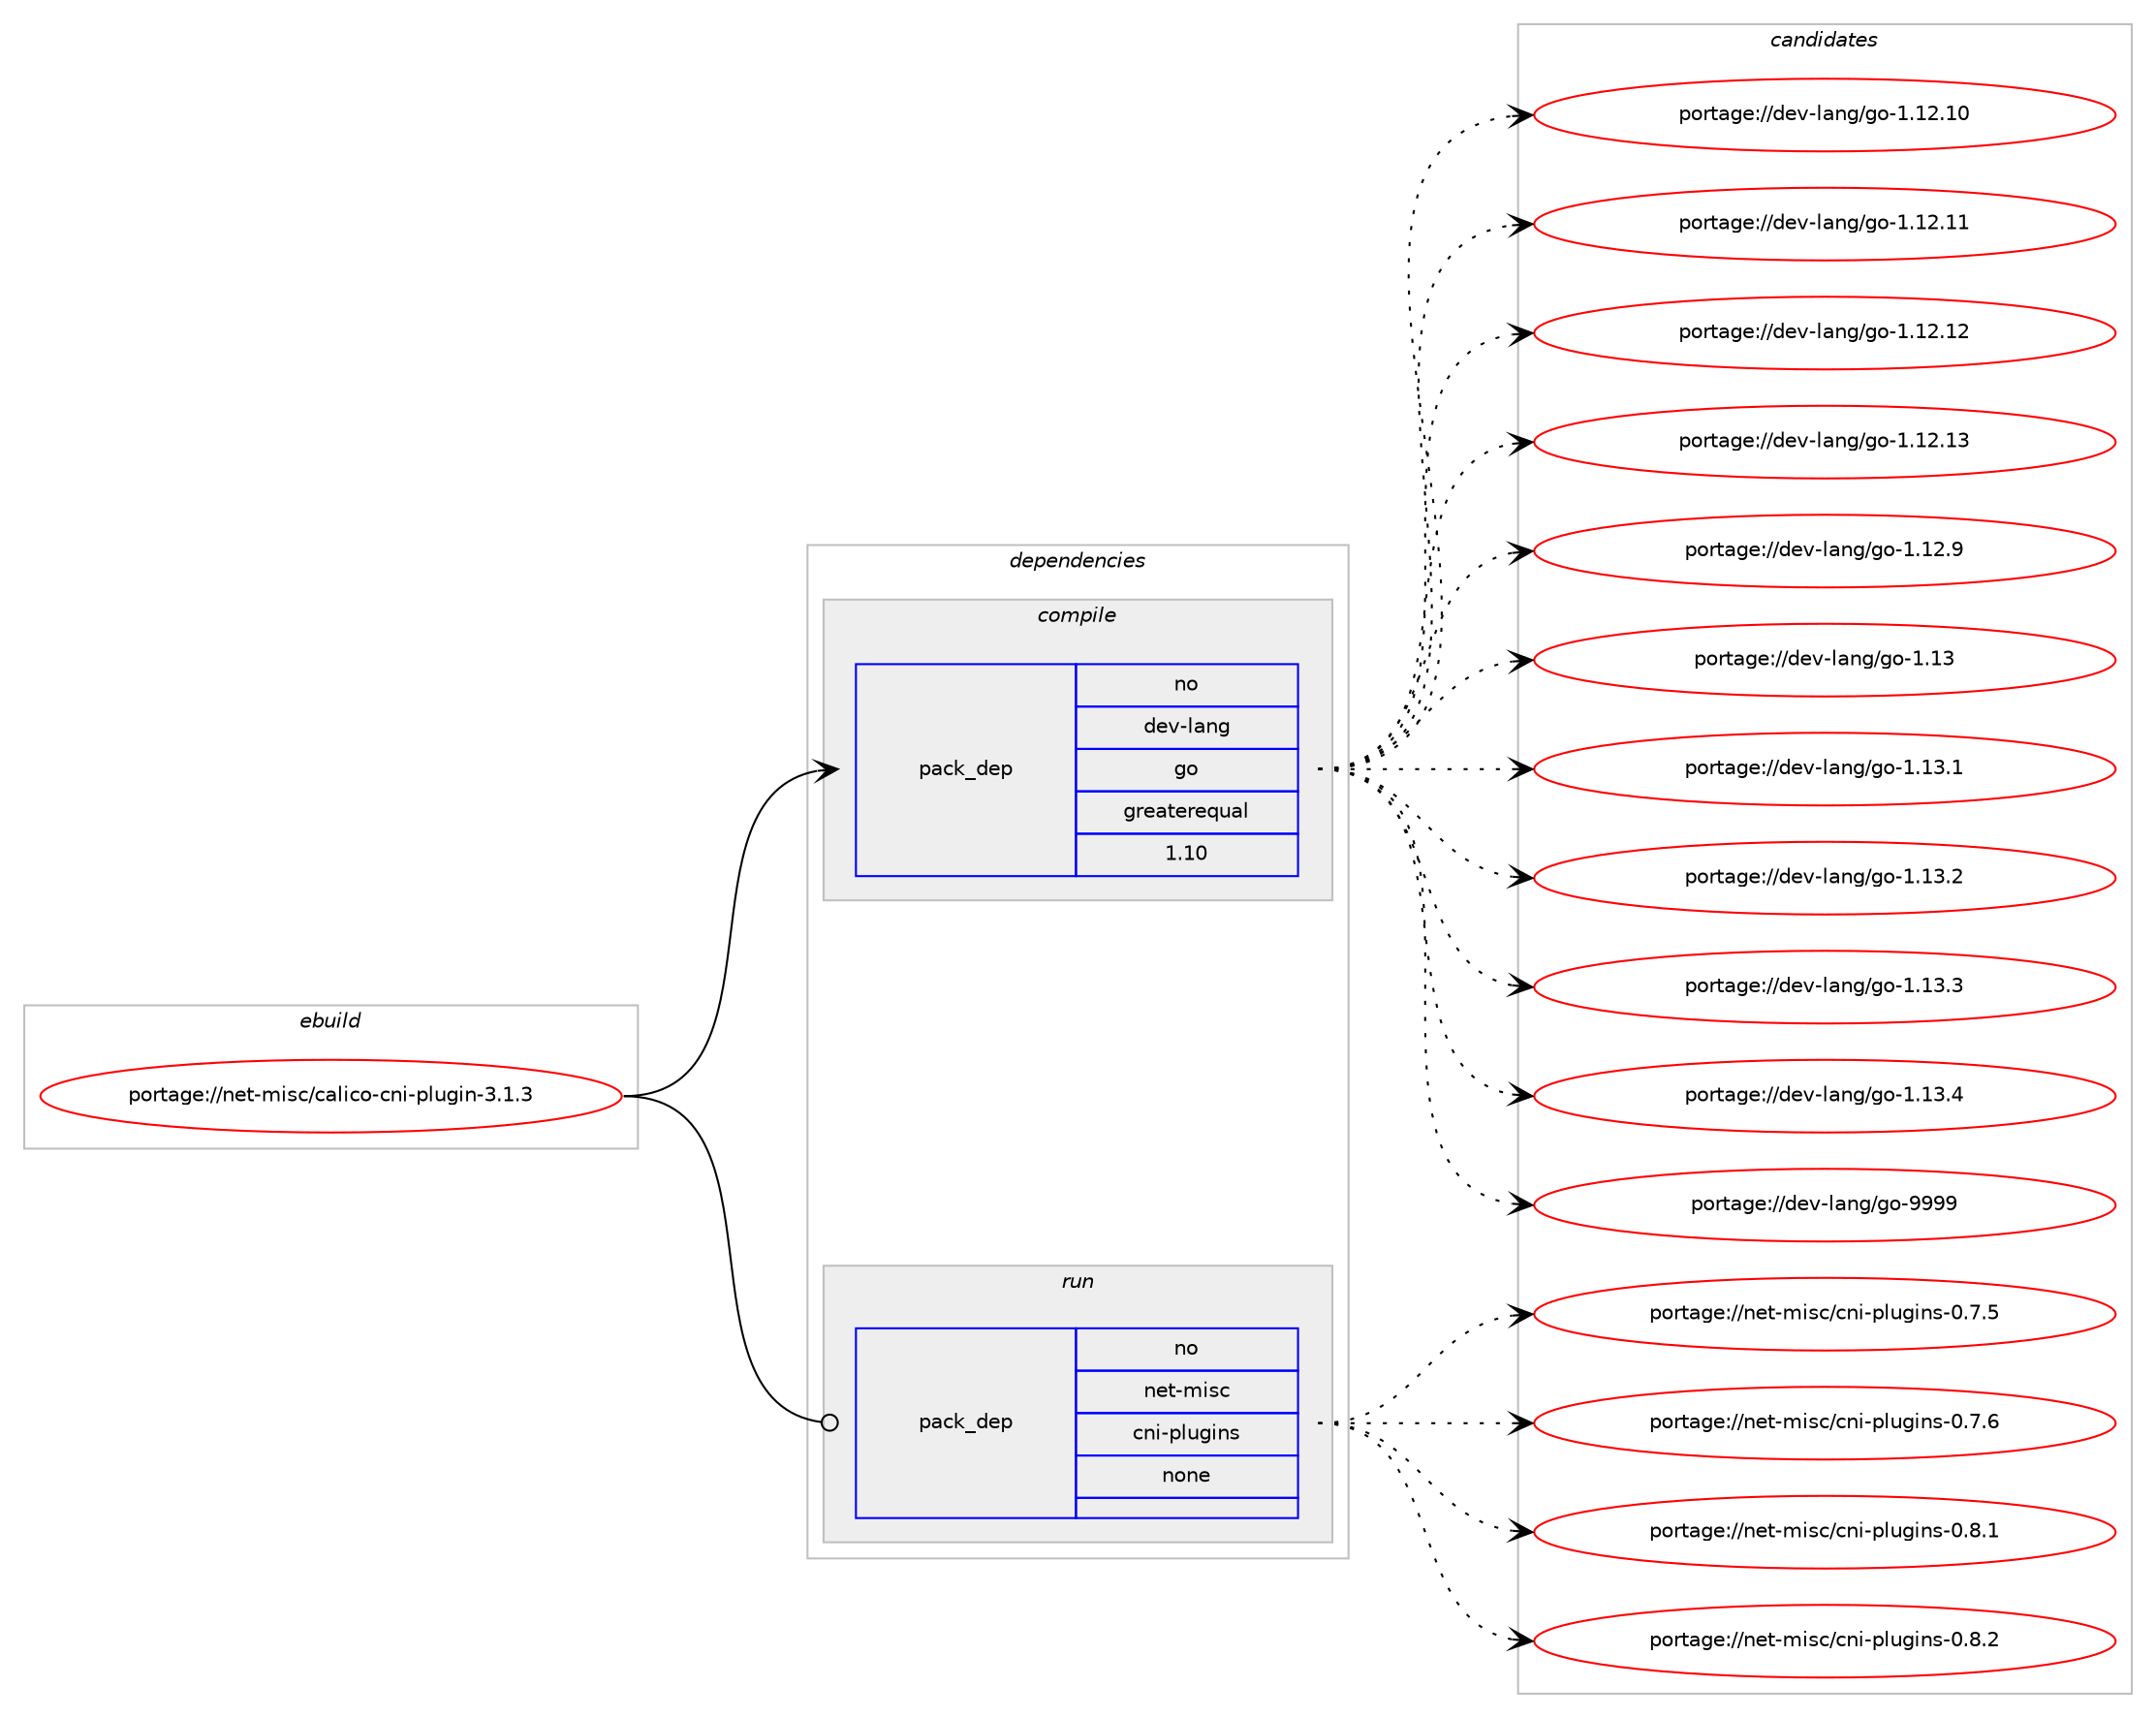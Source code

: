 digraph prolog {

# *************
# Graph options
# *************

newrank=true;
concentrate=true;
compound=true;
graph [rankdir=LR,fontname=Helvetica,fontsize=10,ranksep=1.5];#, ranksep=2.5, nodesep=0.2];
edge  [arrowhead=vee];
node  [fontname=Helvetica,fontsize=10];

# **********
# The ebuild
# **********

subgraph cluster_leftcol {
color=gray;
rank=same;
label=<<i>ebuild</i>>;
id [label="portage://net-misc/calico-cni-plugin-3.1.3", color=red, width=4, href="../net-misc/calico-cni-plugin-3.1.3.svg"];
}

# ****************
# The dependencies
# ****************

subgraph cluster_midcol {
color=gray;
label=<<i>dependencies</i>>;
subgraph cluster_compile {
fillcolor="#eeeeee";
style=filled;
label=<<i>compile</i>>;
subgraph pack267103 {
dependency364422 [label=<<TABLE BORDER="0" CELLBORDER="1" CELLSPACING="0" CELLPADDING="4" WIDTH="220"><TR><TD ROWSPAN="6" CELLPADDING="30">pack_dep</TD></TR><TR><TD WIDTH="110">no</TD></TR><TR><TD>dev-lang</TD></TR><TR><TD>go</TD></TR><TR><TD>greaterequal</TD></TR><TR><TD>1.10</TD></TR></TABLE>>, shape=none, color=blue];
}
id:e -> dependency364422:w [weight=20,style="solid",arrowhead="vee"];
}
subgraph cluster_compileandrun {
fillcolor="#eeeeee";
style=filled;
label=<<i>compile and run</i>>;
}
subgraph cluster_run {
fillcolor="#eeeeee";
style=filled;
label=<<i>run</i>>;
subgraph pack267104 {
dependency364423 [label=<<TABLE BORDER="0" CELLBORDER="1" CELLSPACING="0" CELLPADDING="4" WIDTH="220"><TR><TD ROWSPAN="6" CELLPADDING="30">pack_dep</TD></TR><TR><TD WIDTH="110">no</TD></TR><TR><TD>net-misc</TD></TR><TR><TD>cni-plugins</TD></TR><TR><TD>none</TD></TR><TR><TD></TD></TR></TABLE>>, shape=none, color=blue];
}
id:e -> dependency364423:w [weight=20,style="solid",arrowhead="odot"];
}
}

# **************
# The candidates
# **************

subgraph cluster_choices {
rank=same;
color=gray;
label=<<i>candidates</i>>;

subgraph choice267103 {
color=black;
nodesep=1;
choiceportage1001011184510897110103471031114549464950464948 [label="portage://dev-lang/go-1.12.10", color=red, width=4,href="../dev-lang/go-1.12.10.svg"];
choiceportage1001011184510897110103471031114549464950464949 [label="portage://dev-lang/go-1.12.11", color=red, width=4,href="../dev-lang/go-1.12.11.svg"];
choiceportage1001011184510897110103471031114549464950464950 [label="portage://dev-lang/go-1.12.12", color=red, width=4,href="../dev-lang/go-1.12.12.svg"];
choiceportage1001011184510897110103471031114549464950464951 [label="portage://dev-lang/go-1.12.13", color=red, width=4,href="../dev-lang/go-1.12.13.svg"];
choiceportage10010111845108971101034710311145494649504657 [label="portage://dev-lang/go-1.12.9", color=red, width=4,href="../dev-lang/go-1.12.9.svg"];
choiceportage1001011184510897110103471031114549464951 [label="portage://dev-lang/go-1.13", color=red, width=4,href="../dev-lang/go-1.13.svg"];
choiceportage10010111845108971101034710311145494649514649 [label="portage://dev-lang/go-1.13.1", color=red, width=4,href="../dev-lang/go-1.13.1.svg"];
choiceportage10010111845108971101034710311145494649514650 [label="portage://dev-lang/go-1.13.2", color=red, width=4,href="../dev-lang/go-1.13.2.svg"];
choiceportage10010111845108971101034710311145494649514651 [label="portage://dev-lang/go-1.13.3", color=red, width=4,href="../dev-lang/go-1.13.3.svg"];
choiceportage10010111845108971101034710311145494649514652 [label="portage://dev-lang/go-1.13.4", color=red, width=4,href="../dev-lang/go-1.13.4.svg"];
choiceportage1001011184510897110103471031114557575757 [label="portage://dev-lang/go-9999", color=red, width=4,href="../dev-lang/go-9999.svg"];
dependency364422:e -> choiceportage1001011184510897110103471031114549464950464948:w [style=dotted,weight="100"];
dependency364422:e -> choiceportage1001011184510897110103471031114549464950464949:w [style=dotted,weight="100"];
dependency364422:e -> choiceportage1001011184510897110103471031114549464950464950:w [style=dotted,weight="100"];
dependency364422:e -> choiceportage1001011184510897110103471031114549464950464951:w [style=dotted,weight="100"];
dependency364422:e -> choiceportage10010111845108971101034710311145494649504657:w [style=dotted,weight="100"];
dependency364422:e -> choiceportage1001011184510897110103471031114549464951:w [style=dotted,weight="100"];
dependency364422:e -> choiceportage10010111845108971101034710311145494649514649:w [style=dotted,weight="100"];
dependency364422:e -> choiceportage10010111845108971101034710311145494649514650:w [style=dotted,weight="100"];
dependency364422:e -> choiceportage10010111845108971101034710311145494649514651:w [style=dotted,weight="100"];
dependency364422:e -> choiceportage10010111845108971101034710311145494649514652:w [style=dotted,weight="100"];
dependency364422:e -> choiceportage1001011184510897110103471031114557575757:w [style=dotted,weight="100"];
}
subgraph choice267104 {
color=black;
nodesep=1;
choiceportage1101011164510910511599479911010545112108117103105110115454846554653 [label="portage://net-misc/cni-plugins-0.7.5", color=red, width=4,href="../net-misc/cni-plugins-0.7.5.svg"];
choiceportage1101011164510910511599479911010545112108117103105110115454846554654 [label="portage://net-misc/cni-plugins-0.7.6", color=red, width=4,href="../net-misc/cni-plugins-0.7.6.svg"];
choiceportage1101011164510910511599479911010545112108117103105110115454846564649 [label="portage://net-misc/cni-plugins-0.8.1", color=red, width=4,href="../net-misc/cni-plugins-0.8.1.svg"];
choiceportage1101011164510910511599479911010545112108117103105110115454846564650 [label="portage://net-misc/cni-plugins-0.8.2", color=red, width=4,href="../net-misc/cni-plugins-0.8.2.svg"];
dependency364423:e -> choiceportage1101011164510910511599479911010545112108117103105110115454846554653:w [style=dotted,weight="100"];
dependency364423:e -> choiceportage1101011164510910511599479911010545112108117103105110115454846554654:w [style=dotted,weight="100"];
dependency364423:e -> choiceportage1101011164510910511599479911010545112108117103105110115454846564649:w [style=dotted,weight="100"];
dependency364423:e -> choiceportage1101011164510910511599479911010545112108117103105110115454846564650:w [style=dotted,weight="100"];
}
}

}
